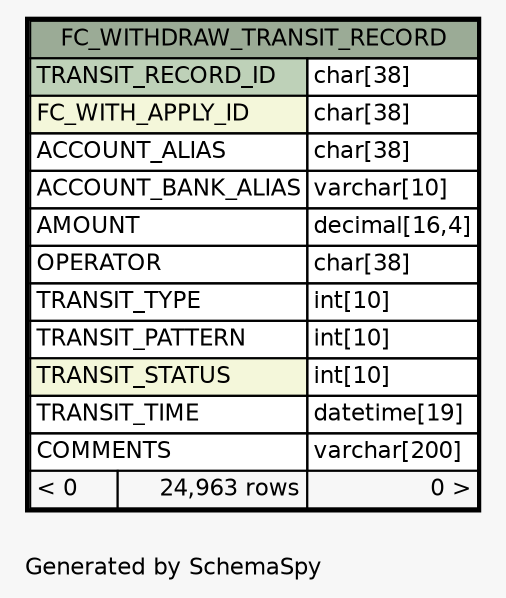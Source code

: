 // dot 2.26.0 on Linux 2.6.32-504.8.1.el6.x86_64
// SchemaSpy rev 590
digraph "oneDegreeRelationshipsDiagram" {
  graph [
    rankdir="RL"
    bgcolor="#f7f7f7"
    label="\nGenerated by SchemaSpy"
    labeljust="l"
    nodesep="0.18"
    ranksep="0.46"
    fontname="Helvetica"
    fontsize="11"
  ];
  node [
    fontname="Helvetica"
    fontsize="11"
    shape="plaintext"
  ];
  edge [
    arrowsize="0.8"
  ];
  "FC_WITHDRAW_TRANSIT_RECORD" [
    label=<
    <TABLE BORDER="2" CELLBORDER="1" CELLSPACING="0" BGCOLOR="#ffffff">
      <TR><TD COLSPAN="3" BGCOLOR="#9bab96" ALIGN="CENTER">FC_WITHDRAW_TRANSIT_RECORD</TD></TR>
      <TR><TD PORT="TRANSIT_RECORD_ID" COLSPAN="2" BGCOLOR="#bed1b8" ALIGN="LEFT">TRANSIT_RECORD_ID</TD><TD PORT="TRANSIT_RECORD_ID.type" ALIGN="LEFT">char[38]</TD></TR>
      <TR><TD PORT="FC_WITH_APPLY_ID" COLSPAN="2" BGCOLOR="#f4f7da" ALIGN="LEFT">FC_WITH_APPLY_ID</TD><TD PORT="FC_WITH_APPLY_ID.type" ALIGN="LEFT">char[38]</TD></TR>
      <TR><TD PORT="ACCOUNT_ALIAS" COLSPAN="2" ALIGN="LEFT">ACCOUNT_ALIAS</TD><TD PORT="ACCOUNT_ALIAS.type" ALIGN="LEFT">char[38]</TD></TR>
      <TR><TD PORT="ACCOUNT_BANK_ALIAS" COLSPAN="2" ALIGN="LEFT">ACCOUNT_BANK_ALIAS</TD><TD PORT="ACCOUNT_BANK_ALIAS.type" ALIGN="LEFT">varchar[10]</TD></TR>
      <TR><TD PORT="AMOUNT" COLSPAN="2" ALIGN="LEFT">AMOUNT</TD><TD PORT="AMOUNT.type" ALIGN="LEFT">decimal[16,4]</TD></TR>
      <TR><TD PORT="OPERATOR" COLSPAN="2" ALIGN="LEFT">OPERATOR</TD><TD PORT="OPERATOR.type" ALIGN="LEFT">char[38]</TD></TR>
      <TR><TD PORT="TRANSIT_TYPE" COLSPAN="2" ALIGN="LEFT">TRANSIT_TYPE</TD><TD PORT="TRANSIT_TYPE.type" ALIGN="LEFT">int[10]</TD></TR>
      <TR><TD PORT="TRANSIT_PATTERN" COLSPAN="2" ALIGN="LEFT">TRANSIT_PATTERN</TD><TD PORT="TRANSIT_PATTERN.type" ALIGN="LEFT">int[10]</TD></TR>
      <TR><TD PORT="TRANSIT_STATUS" COLSPAN="2" BGCOLOR="#f4f7da" ALIGN="LEFT">TRANSIT_STATUS</TD><TD PORT="TRANSIT_STATUS.type" ALIGN="LEFT">int[10]</TD></TR>
      <TR><TD PORT="TRANSIT_TIME" COLSPAN="2" ALIGN="LEFT">TRANSIT_TIME</TD><TD PORT="TRANSIT_TIME.type" ALIGN="LEFT">datetime[19]</TD></TR>
      <TR><TD PORT="COMMENTS" COLSPAN="2" ALIGN="LEFT">COMMENTS</TD><TD PORT="COMMENTS.type" ALIGN="LEFT">varchar[200]</TD></TR>
      <TR><TD ALIGN="LEFT" BGCOLOR="#f7f7f7">&lt; 0</TD><TD ALIGN="RIGHT" BGCOLOR="#f7f7f7">24,963 rows</TD><TD ALIGN="RIGHT" BGCOLOR="#f7f7f7">0 &gt;</TD></TR>
    </TABLE>>
    URL="FC_WITHDRAW_TRANSIT_RECORD.html"
    tooltip="FC_WITHDRAW_TRANSIT_RECORD"
  ];
}
